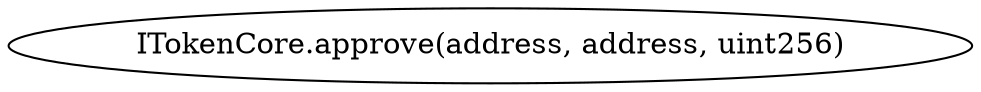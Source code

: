 digraph "" {
	graph [bb="0,0,389.44,36"];
	node [label="\N"];
	"ITokenCore.approve(address, address, uint256)"	 [height=0.5,
		pos="194.72,18",
		width=5.4088];
}
digraph "" {
	graph [bb="0,0,389.44,36"];
	node [label="\N"];
	"ITokenCore.approve(address, address, uint256)"	 [height=0.5,
		pos="194.72,18",
		width=5.4088];
}
digraph "" {
	graph [bb="0,0,389.44,36"];
	node [label="\N"];
	"ITokenCore.approve(address, address, uint256)"	 [height=0.5,
		pos="194.72,18",
		width=5.4088];
}
digraph "" {
	graph [bb="0,0,389.44,36"];
	node [label="\N"];
	"ITokenCore.approve(address, address, uint256)"	 [height=0.5,
		pos="194.72,18",
		width=5.4088];
}
digraph "" {
	graph [bb="0,0,389.44,36"];
	node [label="\N"];
	"ITokenCore.approve(address, address, uint256)"	 [height=0.5,
		pos="194.72,18",
		width=5.4088];
}

